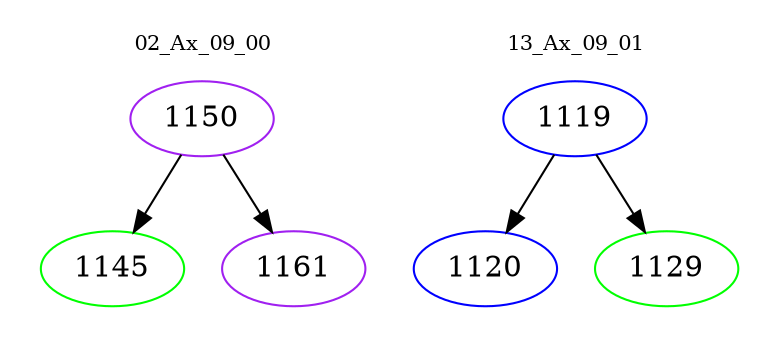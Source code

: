 digraph{
subgraph cluster_0 {
color = white
label = "02_Ax_09_00";
fontsize=10;
T0_1150 [label="1150", color="purple"]
T0_1150 -> T0_1145 [color="black"]
T0_1145 [label="1145", color="green"]
T0_1150 -> T0_1161 [color="black"]
T0_1161 [label="1161", color="purple"]
}
subgraph cluster_1 {
color = white
label = "13_Ax_09_01";
fontsize=10;
T1_1119 [label="1119", color="blue"]
T1_1119 -> T1_1120 [color="black"]
T1_1120 [label="1120", color="blue"]
T1_1119 -> T1_1129 [color="black"]
T1_1129 [label="1129", color="green"]
}
}
